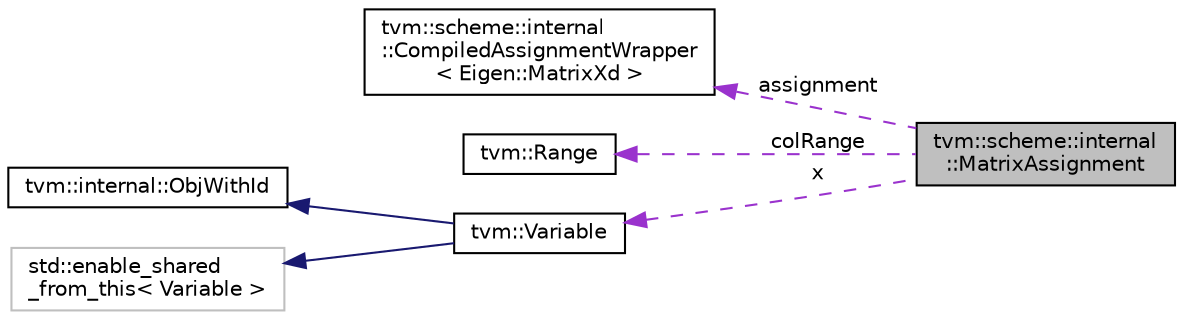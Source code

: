 digraph "tvm::scheme::internal::MatrixAssignment"
{
 // LATEX_PDF_SIZE
  edge [fontname="Helvetica",fontsize="10",labelfontname="Helvetica",labelfontsize="10"];
  node [fontname="Helvetica",fontsize="10",shape=record];
  rankdir="LR";
  Node1 [label="tvm::scheme::internal\l::MatrixAssignment",height=0.2,width=0.4,color="black", fillcolor="grey75", style="filled", fontcolor="black",tooltip=" "];
  Node2 -> Node1 [dir="back",color="darkorchid3",fontsize="10",style="dashed",label=" assignment" ,fontname="Helvetica"];
  Node2 [label="tvm::scheme::internal\l::CompiledAssignmentWrapper\l\< Eigen::MatrixXd \>",height=0.2,width=0.4,color="black", fillcolor="white", style="filled",URL="$classtvm_1_1scheme_1_1internal_1_1CompiledAssignmentWrapper.html",tooltip=" "];
  Node3 -> Node1 [dir="back",color="darkorchid3",fontsize="10",style="dashed",label=" colRange" ,fontname="Helvetica"];
  Node3 [label="tvm::Range",height=0.2,width=0.4,color="black", fillcolor="white", style="filled",URL="$classtvm_1_1Range.html",tooltip=" "];
  Node4 -> Node1 [dir="back",color="darkorchid3",fontsize="10",style="dashed",label=" x" ,fontname="Helvetica"];
  Node4 [label="tvm::Variable",height=0.2,width=0.4,color="black", fillcolor="white", style="filled",URL="$classtvm_1_1Variable.html",tooltip=" "];
  Node5 -> Node4 [dir="back",color="midnightblue",fontsize="10",style="solid",fontname="Helvetica"];
  Node5 [label="tvm::internal::ObjWithId",height=0.2,width=0.4,color="black", fillcolor="white", style="filled",URL="$classtvm_1_1internal_1_1ObjWithId.html",tooltip=" "];
  Node6 -> Node4 [dir="back",color="midnightblue",fontsize="10",style="solid",fontname="Helvetica"];
  Node6 [label="std::enable_shared\l_from_this\< Variable \>",height=0.2,width=0.4,color="grey75", fillcolor="white", style="filled",tooltip=" "];
}
